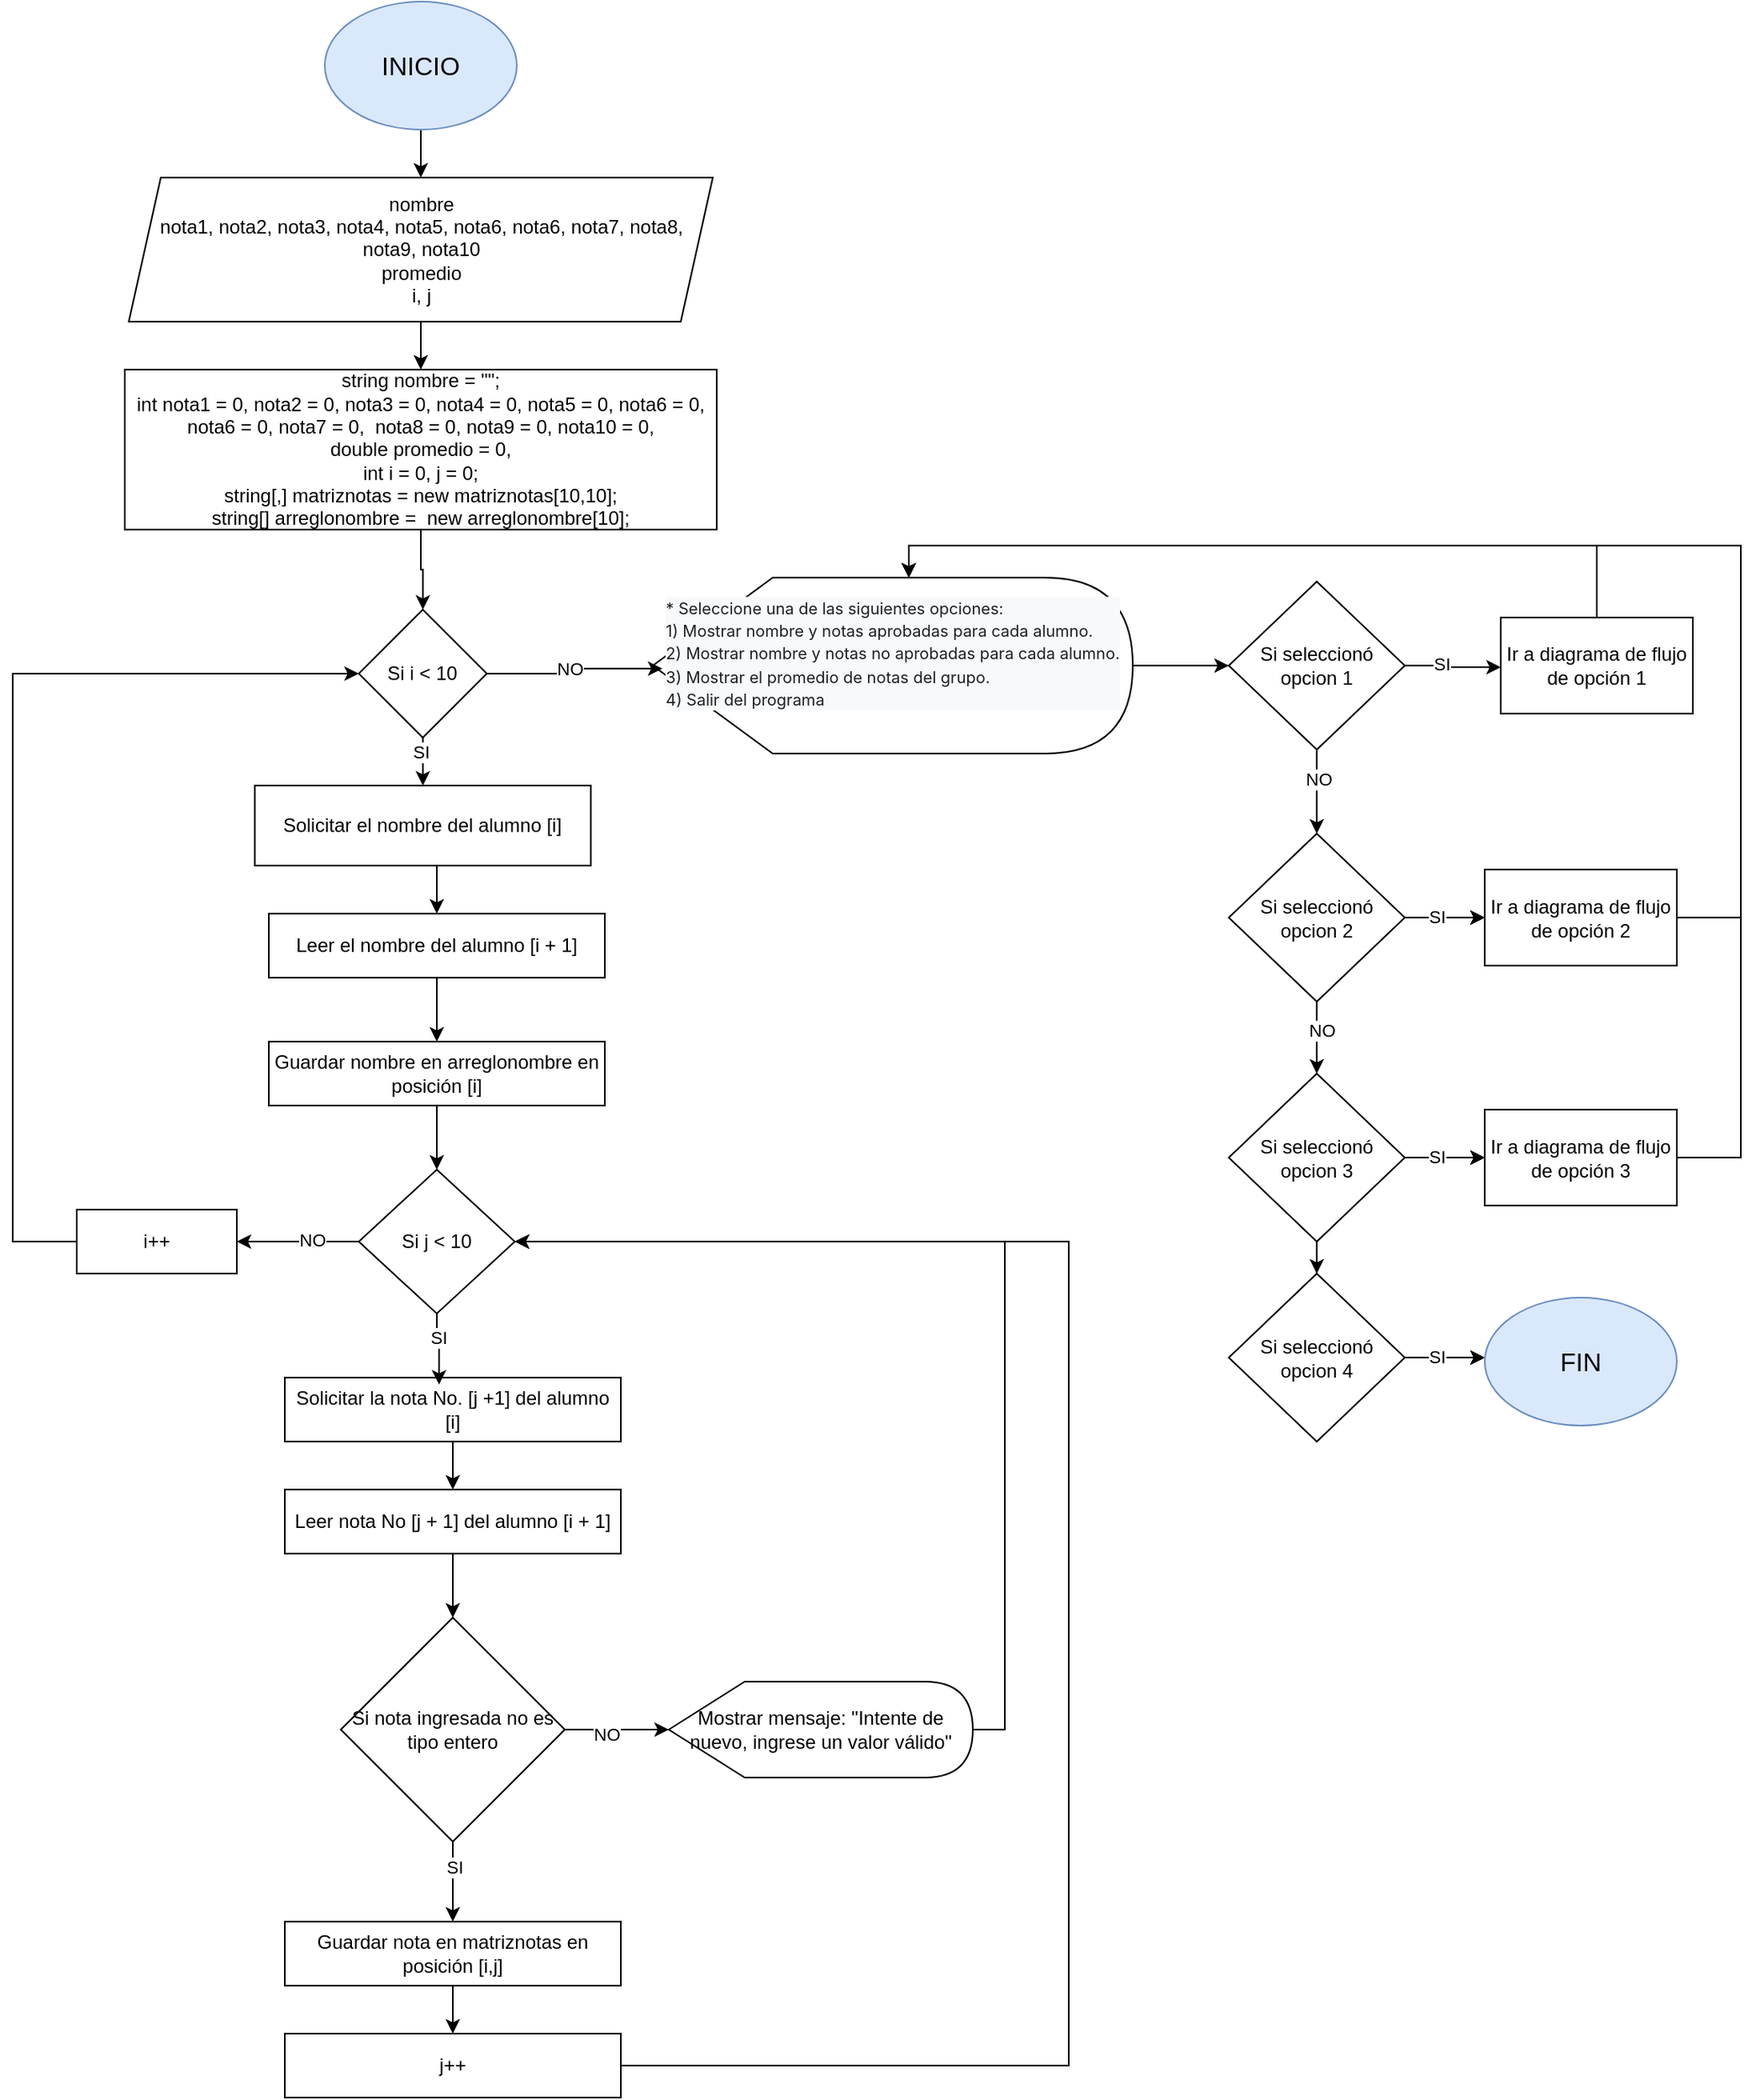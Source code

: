 <mxfile version="27.0.6">
  <diagram name="Página-1" id="RpwQGoGYZjUmVX78xZBA">
    <mxGraphModel dx="1793" dy="1205" grid="1" gridSize="10" guides="1" tooltips="1" connect="1" arrows="1" fold="1" page="0" pageScale="1" pageWidth="827" pageHeight="1169" math="0" shadow="0">
      <root>
        <mxCell id="0" />
        <mxCell id="1" parent="0" />
        <mxCell id="iX65m-ZONL90zX9ajTUJ-1" style="edgeStyle=orthogonalEdgeStyle;rounded=0;orthogonalLoop=1;jettySize=auto;html=1;entryX=0.5;entryY=0;entryDx=0;entryDy=0;" parent="1" source="iX65m-ZONL90zX9ajTUJ-2" target="iX65m-ZONL90zX9ajTUJ-4" edge="1">
          <mxGeometry relative="1" as="geometry" />
        </mxCell>
        <mxCell id="iX65m-ZONL90zX9ajTUJ-2" value="&lt;font style=&quot;font-size: 16px;&quot;&gt;INICIO&lt;/font&gt;" style="ellipse;whiteSpace=wrap;html=1;fillColor=#dae8fc;strokeColor=#6c8ebf;" parent="1" vertex="1">
          <mxGeometry x="205" y="-210" width="120" height="80" as="geometry" />
        </mxCell>
        <mxCell id="iX65m-ZONL90zX9ajTUJ-3" style="edgeStyle=orthogonalEdgeStyle;rounded=0;orthogonalLoop=1;jettySize=auto;html=1;entryX=0.5;entryY=0;entryDx=0;entryDy=0;" parent="1" source="iX65m-ZONL90zX9ajTUJ-4" target="iX65m-ZONL90zX9ajTUJ-6" edge="1">
          <mxGeometry relative="1" as="geometry" />
        </mxCell>
        <mxCell id="iX65m-ZONL90zX9ajTUJ-4" value="nombre&lt;div&gt;nota1, nota2, nota3, nota4, nota5, nota6, nota6, nota7, nota8, nota9, nota10&lt;/div&gt;&lt;div&gt;promedio&lt;/div&gt;&lt;div&gt;i, j&lt;/div&gt;" style="shape=parallelogram;perimeter=parallelogramPerimeter;whiteSpace=wrap;html=1;fixedSize=1;" parent="1" vertex="1">
          <mxGeometry x="82.5" y="-100" width="365" height="90" as="geometry" />
        </mxCell>
        <mxCell id="Av6lM8txRgh0IgwJLnuI-39" style="edgeStyle=orthogonalEdgeStyle;rounded=0;orthogonalLoop=1;jettySize=auto;html=1;" parent="1" source="iX65m-ZONL90zX9ajTUJ-6" target="Av6lM8txRgh0IgwJLnuI-37" edge="1">
          <mxGeometry relative="1" as="geometry" />
        </mxCell>
        <mxCell id="iX65m-ZONL90zX9ajTUJ-6" value="string nombre = &quot;&quot;;&lt;div&gt;int nota1 = 0, nota2 = 0, nota3 = 0, nota4 = 0, nota5 = 0, nota6 = 0, nota6 = 0, nota7 = 0,&amp;nbsp; nota8 = 0, nota9 = 0, nota10 = 0,&lt;/div&gt;&lt;div&gt;double promedio = 0,&lt;/div&gt;&lt;div&gt;&lt;span style=&quot;background-color: transparent; color: light-dark(rgb(0, 0, 0), rgb(255, 255, 255));&quot;&gt;int i = 0, j = 0;&lt;/span&gt;&lt;/div&gt;&lt;div&gt;&lt;span style=&quot;background-color: transparent; color: light-dark(rgb(0, 0, 0), rgb(255, 255, 255));&quot;&gt;string[,] matriznotas = new matriznotas[10,10];&lt;br&gt;string[] arreglonombre =&amp;nbsp; new arreglonombre[10];&lt;/span&gt;&lt;/div&gt;" style="rounded=0;whiteSpace=wrap;html=1;" parent="1" vertex="1">
          <mxGeometry x="80" y="20" width="370" height="100" as="geometry" />
        </mxCell>
        <mxCell id="Av6lM8txRgh0IgwJLnuI-3" style="edgeStyle=orthogonalEdgeStyle;rounded=0;orthogonalLoop=1;jettySize=auto;html=1;entryX=0.5;entryY=0;entryDx=0;entryDy=0;" parent="1" source="Av6lM8txRgh0IgwJLnuI-1" target="Av6lM8txRgh0IgwJLnuI-4" edge="1">
          <mxGeometry relative="1" as="geometry">
            <mxPoint x="170" y="330" as="targetPoint" />
            <Array as="points">
              <mxPoint x="170" y="315" />
              <mxPoint x="171" y="315" />
              <mxPoint x="171" y="330" />
              <mxPoint x="275" y="330" />
            </Array>
          </mxGeometry>
        </mxCell>
        <mxCell id="Av6lM8txRgh0IgwJLnuI-1" value="&lt;div&gt;Solicitar el nombre del alumno [i]&lt;/div&gt;" style="rounded=0;whiteSpace=wrap;html=1;" parent="1" vertex="1">
          <mxGeometry x="161.25" y="280" width="210" height="50" as="geometry" />
        </mxCell>
        <mxCell id="Av6lM8txRgh0IgwJLnuI-5" style="edgeStyle=orthogonalEdgeStyle;rounded=0;orthogonalLoop=1;jettySize=auto;html=1;" parent="1" source="Av6lM8txRgh0IgwJLnuI-4" edge="1">
          <mxGeometry relative="1" as="geometry">
            <mxPoint x="275" y="440" as="targetPoint" />
          </mxGeometry>
        </mxCell>
        <mxCell id="Av6lM8txRgh0IgwJLnuI-4" value="Leer el nombre del alumno [i + 1]" style="rounded=0;whiteSpace=wrap;html=1;" parent="1" vertex="1">
          <mxGeometry x="170" y="360" width="210" height="40" as="geometry" />
        </mxCell>
        <mxCell id="Av6lM8txRgh0IgwJLnuI-11" style="edgeStyle=orthogonalEdgeStyle;rounded=0;orthogonalLoop=1;jettySize=auto;html=1;" parent="1" source="Av6lM8txRgh0IgwJLnuI-8" target="Av6lM8txRgh0IgwJLnuI-10" edge="1">
          <mxGeometry relative="1" as="geometry" />
        </mxCell>
        <mxCell id="Av6lM8txRgh0IgwJLnuI-8" value="Leer nota No [j + 1] del alumno [i + 1]" style="rounded=0;whiteSpace=wrap;html=1;" parent="1" vertex="1">
          <mxGeometry x="180" y="720" width="210" height="40" as="geometry" />
        </mxCell>
        <mxCell id="Av6lM8txRgh0IgwJLnuI-12" style="edgeStyle=orthogonalEdgeStyle;rounded=0;orthogonalLoop=1;jettySize=auto;html=1;" parent="1" source="Av6lM8txRgh0IgwJLnuI-10" target="Av6lM8txRgh0IgwJLnuI-13" edge="1">
          <mxGeometry relative="1" as="geometry">
            <mxPoint x="460" y="870" as="targetPoint" />
          </mxGeometry>
        </mxCell>
        <mxCell id="Av6lM8txRgh0IgwJLnuI-15" value="NO" style="edgeLabel;html=1;align=center;verticalAlign=middle;resizable=0;points=[];" parent="Av6lM8txRgh0IgwJLnuI-12" vertex="1" connectable="0">
          <mxGeometry x="-0.217" y="-3" relative="1" as="geometry">
            <mxPoint as="offset" />
          </mxGeometry>
        </mxCell>
        <mxCell id="Av6lM8txRgh0IgwJLnuI-16" style="edgeStyle=orthogonalEdgeStyle;rounded=0;orthogonalLoop=1;jettySize=auto;html=1;" parent="1" source="Av6lM8txRgh0IgwJLnuI-10" edge="1">
          <mxGeometry relative="1" as="geometry">
            <mxPoint x="285" y="990" as="targetPoint" />
          </mxGeometry>
        </mxCell>
        <mxCell id="Av6lM8txRgh0IgwJLnuI-17" value="SI" style="edgeLabel;html=1;align=center;verticalAlign=middle;resizable=0;points=[];" parent="Av6lM8txRgh0IgwJLnuI-16" vertex="1" connectable="0">
          <mxGeometry x="-0.362" y="1" relative="1" as="geometry">
            <mxPoint as="offset" />
          </mxGeometry>
        </mxCell>
        <mxCell id="Av6lM8txRgh0IgwJLnuI-10" value="Si nota ingresada no es tipo entero" style="rhombus;whiteSpace=wrap;html=1;" parent="1" vertex="1">
          <mxGeometry x="215" y="800" width="140" height="140" as="geometry" />
        </mxCell>
        <mxCell id="Av6lM8txRgh0IgwJLnuI-35" style="edgeStyle=orthogonalEdgeStyle;rounded=0;orthogonalLoop=1;jettySize=auto;html=1;entryX=1;entryY=0.5;entryDx=0;entryDy=0;" parent="1" source="Av6lM8txRgh0IgwJLnuI-13" target="Av6lM8txRgh0IgwJLnuI-28" edge="1">
          <mxGeometry relative="1" as="geometry">
            <Array as="points">
              <mxPoint x="630" y="870" />
              <mxPoint x="630" y="565" />
            </Array>
          </mxGeometry>
        </mxCell>
        <mxCell id="Av6lM8txRgh0IgwJLnuI-13" value="Mostrar mensaje: &quot;Intente de nuevo, ingrese un valor válido&quot;" style="shape=display;whiteSpace=wrap;html=1;" parent="1" vertex="1">
          <mxGeometry x="420" y="840" width="190" height="60" as="geometry" />
        </mxCell>
        <mxCell id="Av6lM8txRgh0IgwJLnuI-25" style="edgeStyle=orthogonalEdgeStyle;rounded=0;orthogonalLoop=1;jettySize=auto;html=1;" parent="1" source="Av6lM8txRgh0IgwJLnuI-18" target="Av6lM8txRgh0IgwJLnuI-24" edge="1">
          <mxGeometry relative="1" as="geometry" />
        </mxCell>
        <mxCell id="Av6lM8txRgh0IgwJLnuI-18" value="Guardar nota en matriznotas en posición [i,j]" style="rounded=0;whiteSpace=wrap;html=1;" parent="1" vertex="1">
          <mxGeometry x="180" y="990" width="210" height="40" as="geometry" />
        </mxCell>
        <mxCell id="Av6lM8txRgh0IgwJLnuI-20" style="edgeStyle=orthogonalEdgeStyle;rounded=0;orthogonalLoop=1;jettySize=auto;html=1;entryX=0.5;entryY=0;entryDx=0;entryDy=0;" parent="1" source="Av6lM8txRgh0IgwJLnuI-19" edge="1">
          <mxGeometry relative="1" as="geometry">
            <mxPoint x="275" y="520" as="targetPoint" />
          </mxGeometry>
        </mxCell>
        <mxCell id="Av6lM8txRgh0IgwJLnuI-19" value="Guardar nombre en arreglonombre en posición [i]" style="rounded=0;whiteSpace=wrap;html=1;" parent="1" vertex="1">
          <mxGeometry x="170" y="440" width="210" height="40" as="geometry" />
        </mxCell>
        <mxCell id="Av6lM8txRgh0IgwJLnuI-23" style="edgeStyle=orthogonalEdgeStyle;rounded=0;orthogonalLoop=1;jettySize=auto;html=1;" parent="1" source="Av6lM8txRgh0IgwJLnuI-21" target="Av6lM8txRgh0IgwJLnuI-8" edge="1">
          <mxGeometry relative="1" as="geometry" />
        </mxCell>
        <mxCell id="Av6lM8txRgh0IgwJLnuI-21" value="Solicitar la nota No. [j +1] del alumno [i]" style="rounded=0;whiteSpace=wrap;html=1;" parent="1" vertex="1">
          <mxGeometry x="180" y="650" width="210" height="40" as="geometry" />
        </mxCell>
        <mxCell id="Av6lM8txRgh0IgwJLnuI-43" style="edgeStyle=orthogonalEdgeStyle;rounded=0;orthogonalLoop=1;jettySize=auto;html=1;entryX=1;entryY=0.5;entryDx=0;entryDy=0;" parent="1" source="Av6lM8txRgh0IgwJLnuI-24" target="Av6lM8txRgh0IgwJLnuI-28" edge="1">
          <mxGeometry relative="1" as="geometry">
            <Array as="points">
              <mxPoint x="670" y="1080" />
              <mxPoint x="670" y="565" />
            </Array>
          </mxGeometry>
        </mxCell>
        <mxCell id="Av6lM8txRgh0IgwJLnuI-24" value="j++" style="rounded=0;whiteSpace=wrap;html=1;" parent="1" vertex="1">
          <mxGeometry x="180" y="1060" width="210" height="40" as="geometry" />
        </mxCell>
        <mxCell id="Av6lM8txRgh0IgwJLnuI-45" style="edgeStyle=orthogonalEdgeStyle;rounded=0;orthogonalLoop=1;jettySize=auto;html=1;" parent="1" source="Av6lM8txRgh0IgwJLnuI-28" target="Av6lM8txRgh0IgwJLnuI-44" edge="1">
          <mxGeometry relative="1" as="geometry" />
        </mxCell>
        <mxCell id="Av6lM8txRgh0IgwJLnuI-46" value="NO" style="edgeLabel;html=1;align=center;verticalAlign=middle;resizable=0;points=[];" parent="Av6lM8txRgh0IgwJLnuI-45" vertex="1" connectable="0">
          <mxGeometry x="-0.218" y="-1" relative="1" as="geometry">
            <mxPoint as="offset" />
          </mxGeometry>
        </mxCell>
        <mxCell id="Av6lM8txRgh0IgwJLnuI-28" value="Si j &amp;lt; 10" style="rhombus;whiteSpace=wrap;html=1;" parent="1" vertex="1">
          <mxGeometry x="226.25" y="520" width="97.5" height="90" as="geometry" />
        </mxCell>
        <mxCell id="Av6lM8txRgh0IgwJLnuI-33" style="edgeStyle=orthogonalEdgeStyle;rounded=0;orthogonalLoop=1;jettySize=auto;html=1;entryX=0.459;entryY=0.108;entryDx=0;entryDy=0;entryPerimeter=0;" parent="1" source="Av6lM8txRgh0IgwJLnuI-28" target="Av6lM8txRgh0IgwJLnuI-21" edge="1">
          <mxGeometry relative="1" as="geometry" />
        </mxCell>
        <mxCell id="Av6lM8txRgh0IgwJLnuI-36" value="SI" style="edgeLabel;html=1;align=center;verticalAlign=middle;resizable=0;points=[];" parent="Av6lM8txRgh0IgwJLnuI-33" vertex="1" connectable="0">
          <mxGeometry x="-0.369" y="1" relative="1" as="geometry">
            <mxPoint as="offset" />
          </mxGeometry>
        </mxCell>
        <mxCell id="Av6lM8txRgh0IgwJLnuI-40" style="edgeStyle=orthogonalEdgeStyle;rounded=0;orthogonalLoop=1;jettySize=auto;html=1;" parent="1" source="Av6lM8txRgh0IgwJLnuI-37" target="Av6lM8txRgh0IgwJLnuI-1" edge="1">
          <mxGeometry relative="1" as="geometry" />
        </mxCell>
        <mxCell id="Av6lM8txRgh0IgwJLnuI-41" value="SI" style="edgeLabel;html=1;align=center;verticalAlign=middle;resizable=0;points=[];" parent="Av6lM8txRgh0IgwJLnuI-40" vertex="1" connectable="0">
          <mxGeometry x="-0.643" y="-2" relative="1" as="geometry">
            <mxPoint as="offset" />
          </mxGeometry>
        </mxCell>
        <mxCell id="Av6lM8txRgh0IgwJLnuI-37" value="Si i &amp;lt; 10" style="rhombus;whiteSpace=wrap;html=1;" parent="1" vertex="1">
          <mxGeometry x="226.25" y="170" width="80" height="80" as="geometry" />
        </mxCell>
        <mxCell id="Av6lM8txRgh0IgwJLnuI-49" style="edgeStyle=orthogonalEdgeStyle;rounded=0;orthogonalLoop=1;jettySize=auto;html=1;entryX=0;entryY=0.5;entryDx=0;entryDy=0;" parent="1" source="Av6lM8txRgh0IgwJLnuI-44" target="Av6lM8txRgh0IgwJLnuI-37" edge="1">
          <mxGeometry relative="1" as="geometry">
            <Array as="points">
              <mxPoint x="10" y="565" />
              <mxPoint x="10" y="210" />
            </Array>
          </mxGeometry>
        </mxCell>
        <mxCell id="Av6lM8txRgh0IgwJLnuI-44" value="i++" style="rounded=0;whiteSpace=wrap;html=1;" parent="1" vertex="1">
          <mxGeometry x="50" y="545" width="100" height="40" as="geometry" />
        </mxCell>
        <mxCell id="Av6lM8txRgh0IgwJLnuI-57" style="edgeStyle=orthogonalEdgeStyle;rounded=0;orthogonalLoop=1;jettySize=auto;html=1;" parent="1" source="Av6lM8txRgh0IgwJLnuI-53" target="Av6lM8txRgh0IgwJLnuI-58" edge="1">
          <mxGeometry relative="1" as="geometry">
            <mxPoint x="760" y="205" as="targetPoint" />
          </mxGeometry>
        </mxCell>
        <mxCell id="Av6lM8txRgh0IgwJLnuI-53" value="&lt;p style=&quot;--tw-border-spacing-x: 0; --tw-border-spacing-y: 0; --tw-translate-x: 0; --tw-translate-y: 0; --tw-rotate: 0; --tw-skew-x: 0; --tw-skew-y: 0; --tw-scale-x: 1; --tw-scale-y: 1; --tw-pan-x: ; --tw-pan-y: ; --tw-pinch-zoom: ; --tw-scroll-snap-strictness: proximity; --tw-gradient-from-position: ; --tw-gradient-via-position: ; --tw-gradient-to-position: ; --tw-ordinal: ; --tw-slashed-zero: ; --tw-numeric-figure: ; --tw-numeric-spacing: ; --tw-numeric-fraction: ; --tw-ring-inset: ; --tw-ring-offset-width: 0px; --tw-ring-offset-color: light-dark(#fff, #000000); --tw-ring-color: rgb(59 130 246 / 0.5); --tw-ring-offset-shadow: 0 0 #0000; --tw-ring-shadow: 0 0 #0000; --tw-shadow: 0 0 #0000; --tw-shadow-colored: 0 0 #0000; --tw-blur: ; --tw-brightness: ; --tw-contrast: ; --tw-grayscale: ; --tw-hue-rotate: ; --tw-invert: ; --tw-saturate: ; --tw-sepia: ; --tw-drop-shadow: ; --tw-backdrop-blur: ; --tw-backdrop-brightness: ; --tw-backdrop-contrast: ; --tw-backdrop-grayscale: ; --tw-backdrop-hue-rotate: ; --tw-backdrop-invert: ; --tw-backdrop-opacity: ; --tw-backdrop-saturate: ; --tw-backdrop-sepia: ; box-sizing: border-box; margin-top: 0px; margin-bottom: 1rem; color: rgb(29, 33, 37); font-family: -apple-system, BlinkMacSystemFont, &amp;quot;Segoe UI&amp;quot;, Roboto, &amp;quot;Helvetica Neue&amp;quot;, Arial, &amp;quot;Noto Sans&amp;quot;, &amp;quot;Liberation Sans&amp;quot;, sans-serif, &amp;quot;Apple Color Emoji&amp;quot;, &amp;quot;Segoe UI Emoji&amp;quot;, &amp;quot;Segoe UI Symbol&amp;quot;, &amp;quot;Noto Color Emoji&amp;quot;; text-align: left; background-color: rgb(248, 249, 250);&quot; id=&quot;yui_3_18_1_1_1747618163115_444&quot;&gt;&lt;font style=&quot;font-size: 10px;&quot;&gt;&lt;font style=&quot;&quot;&gt;* Seleccione una de las siguientes opciones:&lt;br&gt;&lt;/font&gt;&lt;span style=&quot;background-color: light-dark(rgb(248, 249, 250), rgb(22, 23, 24)); color: light-dark(rgb(29, 33, 37), rgb(207, 210, 214));&quot;&gt;1) Mostrar nombre y notas aprobadas para cada alumno.&lt;br&gt;&lt;/span&gt;&lt;span style=&quot;background-color: light-dark(rgb(248, 249, 250), rgb(22, 23, 24)); color: light-dark(rgb(29, 33, 37), rgb(207, 210, 214));&quot;&gt;2) Mostrar nombre y notas no aprobadas para cada alumno.&lt;br&gt;&lt;/span&gt;&lt;span style=&quot;background-color: light-dark(rgb(248, 249, 250), rgb(22, 23, 24)); color: light-dark(rgb(29, 33, 37), rgb(207, 210, 214));&quot;&gt;3) Mostrar el promedio de notas del grupo.&lt;br&gt;&lt;/span&gt;&lt;span style=&quot;background-color: light-dark(rgb(248, 249, 250), rgb(22, 23, 24)); color: light-dark(rgb(29, 33, 37), rgb(207, 210, 214));&quot;&gt;4) Salir del programa&lt;/span&gt;&lt;/font&gt;&lt;/p&gt;" style="shape=display;whiteSpace=wrap;html=1;" parent="1" vertex="1">
          <mxGeometry x="410" y="150" width="300" height="110" as="geometry" />
        </mxCell>
        <mxCell id="Av6lM8txRgh0IgwJLnuI-55" style="edgeStyle=orthogonalEdgeStyle;rounded=0;orthogonalLoop=1;jettySize=auto;html=1;entryX=0.02;entryY=0.517;entryDx=0;entryDy=0;entryPerimeter=0;" parent="1" source="Av6lM8txRgh0IgwJLnuI-37" target="Av6lM8txRgh0IgwJLnuI-53" edge="1">
          <mxGeometry relative="1" as="geometry" />
        </mxCell>
        <mxCell id="Av6lM8txRgh0IgwJLnuI-56" value="NO" style="edgeLabel;html=1;align=center;verticalAlign=middle;resizable=0;points=[];" parent="Av6lM8txRgh0IgwJLnuI-55" vertex="1" connectable="0">
          <mxGeometry x="-0.024" relative="1" as="geometry">
            <mxPoint as="offset" />
          </mxGeometry>
        </mxCell>
        <mxCell id="Av6lM8txRgh0IgwJLnuI-60" style="edgeStyle=orthogonalEdgeStyle;rounded=0;orthogonalLoop=1;jettySize=auto;html=1;" parent="1" source="Av6lM8txRgh0IgwJLnuI-58" target="Av6lM8txRgh0IgwJLnuI-62" edge="1">
          <mxGeometry relative="1" as="geometry">
            <mxPoint x="930" y="205" as="targetPoint" />
            <Array as="points">
              <mxPoint x="905" y="205" />
              <mxPoint x="905" y="206" />
            </Array>
          </mxGeometry>
        </mxCell>
        <mxCell id="Av6lM8txRgh0IgwJLnuI-61" value="SI" style="edgeLabel;html=1;align=center;verticalAlign=middle;resizable=0;points=[];" parent="Av6lM8txRgh0IgwJLnuI-60" vertex="1" connectable="0">
          <mxGeometry x="-0.269" y="1" relative="1" as="geometry">
            <mxPoint as="offset" />
          </mxGeometry>
        </mxCell>
        <mxCell id="Av6lM8txRgh0IgwJLnuI-65" style="edgeStyle=orthogonalEdgeStyle;rounded=0;orthogonalLoop=1;jettySize=auto;html=1;" parent="1" source="Av6lM8txRgh0IgwJLnuI-58" edge="1">
          <mxGeometry relative="1" as="geometry">
            <mxPoint x="825" y="310" as="targetPoint" />
          </mxGeometry>
        </mxCell>
        <mxCell id="Av6lM8txRgh0IgwJLnuI-66" value="NO" style="edgeLabel;html=1;align=center;verticalAlign=middle;resizable=0;points=[];" parent="Av6lM8txRgh0IgwJLnuI-65" vertex="1" connectable="0">
          <mxGeometry x="-0.325" y="1" relative="1" as="geometry">
            <mxPoint as="offset" />
          </mxGeometry>
        </mxCell>
        <mxCell id="Av6lM8txRgh0IgwJLnuI-58" value="Si seleccionó opcion 1" style="rhombus;whiteSpace=wrap;html=1;" parent="1" vertex="1">
          <mxGeometry x="770" y="152.5" width="110" height="105" as="geometry" />
        </mxCell>
        <mxCell id="Av6lM8txRgh0IgwJLnuI-62" value="Ir a diagrama de flujo de opción 1" style="rounded=0;whiteSpace=wrap;html=1;" parent="1" vertex="1">
          <mxGeometry x="940" y="175" width="120" height="60" as="geometry" />
        </mxCell>
        <mxCell id="Av6lM8txRgh0IgwJLnuI-69" style="edgeStyle=orthogonalEdgeStyle;rounded=0;orthogonalLoop=1;jettySize=auto;html=1;entryX=0;entryY=0.5;entryDx=0;entryDy=0;" parent="1" source="Av6lM8txRgh0IgwJLnuI-67" target="Av6lM8txRgh0IgwJLnuI-68" edge="1">
          <mxGeometry relative="1" as="geometry" />
        </mxCell>
        <mxCell id="Av6lM8txRgh0IgwJLnuI-70" value="" style="edgeStyle=orthogonalEdgeStyle;rounded=0;orthogonalLoop=1;jettySize=auto;html=1;" parent="1" source="Av6lM8txRgh0IgwJLnuI-67" target="Av6lM8txRgh0IgwJLnuI-68" edge="1">
          <mxGeometry relative="1" as="geometry" />
        </mxCell>
        <mxCell id="Av6lM8txRgh0IgwJLnuI-71" value="SI" style="edgeLabel;html=1;align=center;verticalAlign=middle;resizable=0;points=[];" parent="Av6lM8txRgh0IgwJLnuI-70" vertex="1" connectable="0">
          <mxGeometry x="-0.221" y="1" relative="1" as="geometry">
            <mxPoint as="offset" />
          </mxGeometry>
        </mxCell>
        <mxCell id="Av6lM8txRgh0IgwJLnuI-72" style="edgeStyle=orthogonalEdgeStyle;rounded=0;orthogonalLoop=1;jettySize=auto;html=1;" parent="1" source="Av6lM8txRgh0IgwJLnuI-67" edge="1">
          <mxGeometry relative="1" as="geometry">
            <mxPoint x="825" y="460" as="targetPoint" />
          </mxGeometry>
        </mxCell>
        <mxCell id="Av6lM8txRgh0IgwJLnuI-73" value="NO" style="edgeLabel;html=1;align=center;verticalAlign=middle;resizable=0;points=[];" parent="Av6lM8txRgh0IgwJLnuI-72" vertex="1" connectable="0">
          <mxGeometry x="-0.235" y="3" relative="1" as="geometry">
            <mxPoint as="offset" />
          </mxGeometry>
        </mxCell>
        <mxCell id="Av6lM8txRgh0IgwJLnuI-67" value="Si seleccionó opcion 2" style="rhombus;whiteSpace=wrap;html=1;" parent="1" vertex="1">
          <mxGeometry x="770" y="310" width="110" height="105" as="geometry" />
        </mxCell>
        <mxCell id="Av6lM8txRgh0IgwJLnuI-68" value="Ir a diagrama de flujo de opción 2" style="rounded=0;whiteSpace=wrap;html=1;" parent="1" vertex="1">
          <mxGeometry x="930" y="332.5" width="120" height="60" as="geometry" />
        </mxCell>
        <mxCell id="Av6lM8txRgh0IgwJLnuI-74" style="edgeStyle=orthogonalEdgeStyle;rounded=0;orthogonalLoop=1;jettySize=auto;html=1;entryX=0;entryY=0.5;entryDx=0;entryDy=0;" parent="1" source="Av6lM8txRgh0IgwJLnuI-77" target="Av6lM8txRgh0IgwJLnuI-78" edge="1">
          <mxGeometry relative="1" as="geometry" />
        </mxCell>
        <mxCell id="Av6lM8txRgh0IgwJLnuI-75" value="" style="edgeStyle=orthogonalEdgeStyle;rounded=0;orthogonalLoop=1;jettySize=auto;html=1;" parent="1" source="Av6lM8txRgh0IgwJLnuI-77" target="Av6lM8txRgh0IgwJLnuI-78" edge="1">
          <mxGeometry relative="1" as="geometry" />
        </mxCell>
        <mxCell id="Av6lM8txRgh0IgwJLnuI-76" value="SI" style="edgeLabel;html=1;align=center;verticalAlign=middle;resizable=0;points=[];" parent="Av6lM8txRgh0IgwJLnuI-75" vertex="1" connectable="0">
          <mxGeometry x="-0.221" y="1" relative="1" as="geometry">
            <mxPoint as="offset" />
          </mxGeometry>
        </mxCell>
        <mxCell id="Av6lM8txRgh0IgwJLnuI-84" style="edgeStyle=orthogonalEdgeStyle;rounded=0;orthogonalLoop=1;jettySize=auto;html=1;" parent="1" source="Av6lM8txRgh0IgwJLnuI-77" target="Av6lM8txRgh0IgwJLnuI-82" edge="1">
          <mxGeometry relative="1" as="geometry" />
        </mxCell>
        <mxCell id="Av6lM8txRgh0IgwJLnuI-77" value="Si seleccionó opcion 3" style="rhombus;whiteSpace=wrap;html=1;" parent="1" vertex="1">
          <mxGeometry x="770" y="460" width="110" height="105" as="geometry" />
        </mxCell>
        <mxCell id="Av6lM8txRgh0IgwJLnuI-78" value="Ir a diagrama de flujo de opción 3" style="rounded=0;whiteSpace=wrap;html=1;" parent="1" vertex="1">
          <mxGeometry x="930" y="482.5" width="120" height="60" as="geometry" />
        </mxCell>
        <mxCell id="Av6lM8txRgh0IgwJLnuI-79" style="edgeStyle=orthogonalEdgeStyle;rounded=0;orthogonalLoop=1;jettySize=auto;html=1;entryX=0;entryY=0.5;entryDx=0;entryDy=0;" parent="1" source="Av6lM8txRgh0IgwJLnuI-82" edge="1">
          <mxGeometry relative="1" as="geometry">
            <mxPoint x="930" y="637.5" as="targetPoint" />
          </mxGeometry>
        </mxCell>
        <mxCell id="Av6lM8txRgh0IgwJLnuI-80" value="" style="edgeStyle=orthogonalEdgeStyle;rounded=0;orthogonalLoop=1;jettySize=auto;html=1;" parent="1" source="Av6lM8txRgh0IgwJLnuI-82" edge="1">
          <mxGeometry relative="1" as="geometry">
            <mxPoint x="930" y="637.5" as="targetPoint" />
          </mxGeometry>
        </mxCell>
        <mxCell id="Av6lM8txRgh0IgwJLnuI-81" value="SI" style="edgeLabel;html=1;align=center;verticalAlign=middle;resizable=0;points=[];" parent="Av6lM8txRgh0IgwJLnuI-80" vertex="1" connectable="0">
          <mxGeometry x="-0.221" y="1" relative="1" as="geometry">
            <mxPoint as="offset" />
          </mxGeometry>
        </mxCell>
        <mxCell id="Av6lM8txRgh0IgwJLnuI-82" value="Si seleccionó opcion 4" style="rhombus;whiteSpace=wrap;html=1;" parent="1" vertex="1">
          <mxGeometry x="770" y="585" width="110" height="105" as="geometry" />
        </mxCell>
        <mxCell id="Av6lM8txRgh0IgwJLnuI-86" value="&lt;font style=&quot;font-size: 16px;&quot;&gt;FIN&lt;/font&gt;" style="ellipse;whiteSpace=wrap;html=1;fillColor=#dae8fc;strokeColor=#6c8ebf;" parent="1" vertex="1">
          <mxGeometry x="930" y="600" width="120" height="80" as="geometry" />
        </mxCell>
        <mxCell id="Av6lM8txRgh0IgwJLnuI-87" style="edgeStyle=orthogonalEdgeStyle;rounded=0;orthogonalLoop=1;jettySize=auto;html=1;entryX=0;entryY=0;entryDx=160;entryDy=0;entryPerimeter=0;" parent="1" source="Av6lM8txRgh0IgwJLnuI-62" target="Av6lM8txRgh0IgwJLnuI-53" edge="1">
          <mxGeometry relative="1" as="geometry">
            <Array as="points">
              <mxPoint x="1000" y="130" />
              <mxPoint x="570" y="130" />
            </Array>
          </mxGeometry>
        </mxCell>
        <mxCell id="Av6lM8txRgh0IgwJLnuI-88" style="edgeStyle=orthogonalEdgeStyle;rounded=0;orthogonalLoop=1;jettySize=auto;html=1;entryX=0;entryY=0;entryDx=160;entryDy=0;entryPerimeter=0;" parent="1" source="Av6lM8txRgh0IgwJLnuI-68" target="Av6lM8txRgh0IgwJLnuI-53" edge="1">
          <mxGeometry relative="1" as="geometry">
            <Array as="points">
              <mxPoint x="1090" y="363" />
              <mxPoint x="1090" y="130" />
              <mxPoint x="570" y="130" />
            </Array>
          </mxGeometry>
        </mxCell>
        <mxCell id="Av6lM8txRgh0IgwJLnuI-89" style="edgeStyle=orthogonalEdgeStyle;rounded=0;orthogonalLoop=1;jettySize=auto;html=1;entryX=0;entryY=0;entryDx=160;entryDy=0;entryPerimeter=0;" parent="1" source="Av6lM8txRgh0IgwJLnuI-78" target="Av6lM8txRgh0IgwJLnuI-53" edge="1">
          <mxGeometry relative="1" as="geometry">
            <Array as="points">
              <mxPoint x="1090" y="513" />
              <mxPoint x="1090" y="130" />
              <mxPoint x="570" y="130" />
            </Array>
          </mxGeometry>
        </mxCell>
      </root>
    </mxGraphModel>
  </diagram>
</mxfile>
